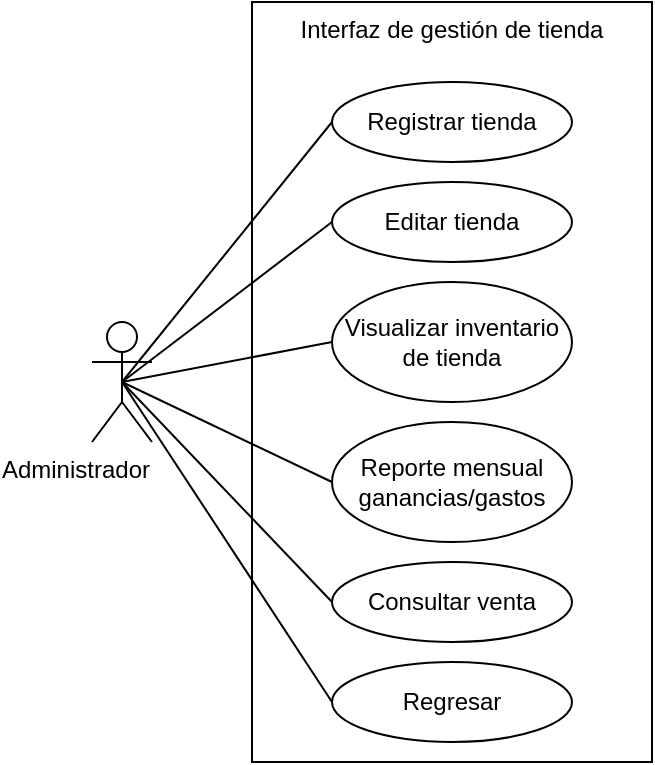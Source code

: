 <mxfile version="22.1.7" type="github">
  <diagram name="Página-1" id="5zGCKzqBrTAyiICmERQD">
    <mxGraphModel dx="1050" dy="522" grid="1" gridSize="10" guides="1" tooltips="1" connect="1" arrows="1" fold="1" page="1" pageScale="1" pageWidth="1169" pageHeight="827" math="0" shadow="0">
      <root>
        <mxCell id="0" />
        <mxCell id="1" parent="0" />
        <mxCell id="-1pCVeiDUaxidrH_djaG-1" value="Administrador" style="shape=umlActor;verticalLabelPosition=bottom;verticalAlign=top;html=1;outlineConnect=0;fillColor=none;align=right;" parent="1" vertex="1">
          <mxGeometry x="200" y="200" width="30" height="60" as="geometry" />
        </mxCell>
        <mxCell id="-1pCVeiDUaxidrH_djaG-2" value="Interfaz de gestión de tienda" style="rounded=0;whiteSpace=wrap;html=1;fillColor=none;verticalAlign=top;" parent="1" vertex="1">
          <mxGeometry x="280" y="40" width="200" height="380" as="geometry" />
        </mxCell>
        <mxCell id="-1pCVeiDUaxidrH_djaG-3" value="Editar tienda" style="ellipse;whiteSpace=wrap;html=1;fillColor=none;" parent="1" vertex="1">
          <mxGeometry x="320" y="130" width="120" height="40" as="geometry" />
        </mxCell>
        <mxCell id="-1pCVeiDUaxidrH_djaG-4" value="Registrar tienda" style="ellipse;whiteSpace=wrap;html=1;fillColor=none;" parent="1" vertex="1">
          <mxGeometry x="320" y="80" width="120" height="40" as="geometry" />
        </mxCell>
        <mxCell id="-1pCVeiDUaxidrH_djaG-5" value="Visualizar inventario de tienda" style="ellipse;whiteSpace=wrap;html=1;fillColor=none;verticalAlign=middle;" parent="1" vertex="1">
          <mxGeometry x="320" y="180" width="120" height="60" as="geometry" />
        </mxCell>
        <mxCell id="-1pCVeiDUaxidrH_djaG-6" value="Reporte mensual ganancias/gastos" style="ellipse;whiteSpace=wrap;html=1;fillColor=none;" parent="1" vertex="1">
          <mxGeometry x="320" y="250" width="120" height="60" as="geometry" />
        </mxCell>
        <mxCell id="-1pCVeiDUaxidrH_djaG-8" value="Consultar venta" style="ellipse;whiteSpace=wrap;html=1;fillColor=none;" parent="1" vertex="1">
          <mxGeometry x="320" y="320" width="120" height="40" as="geometry" />
        </mxCell>
        <mxCell id="-1pCVeiDUaxidrH_djaG-10" value="Regresar" style="ellipse;whiteSpace=wrap;html=1;fillColor=none;" parent="1" vertex="1">
          <mxGeometry x="320" y="370" width="120" height="40" as="geometry" />
        </mxCell>
        <mxCell id="-1pCVeiDUaxidrH_djaG-11" value="" style="endArrow=none;html=1;rounded=0;exitX=0.5;exitY=0.5;exitDx=0;exitDy=0;exitPerimeter=0;entryX=0;entryY=0.5;entryDx=0;entryDy=0;" parent="1" source="-1pCVeiDUaxidrH_djaG-1" target="-1pCVeiDUaxidrH_djaG-4" edge="1">
          <mxGeometry width="50" height="50" relative="1" as="geometry">
            <mxPoint x="210" y="150" as="sourcePoint" />
            <mxPoint x="260" y="100" as="targetPoint" />
          </mxGeometry>
        </mxCell>
        <mxCell id="-1pCVeiDUaxidrH_djaG-12" value="" style="endArrow=none;html=1;rounded=0;exitX=0.5;exitY=0.5;exitDx=0;exitDy=0;exitPerimeter=0;entryX=0;entryY=0.5;entryDx=0;entryDy=0;" parent="1" source="-1pCVeiDUaxidrH_djaG-1" target="-1pCVeiDUaxidrH_djaG-3" edge="1">
          <mxGeometry width="50" height="50" relative="1" as="geometry">
            <mxPoint x="225" y="240" as="sourcePoint" />
            <mxPoint x="330" y="80" as="targetPoint" />
          </mxGeometry>
        </mxCell>
        <mxCell id="-1pCVeiDUaxidrH_djaG-13" value="" style="endArrow=none;html=1;rounded=0;exitX=0.5;exitY=0.5;exitDx=0;exitDy=0;exitPerimeter=0;entryX=0;entryY=0.5;entryDx=0;entryDy=0;" parent="1" source="-1pCVeiDUaxidrH_djaG-1" target="-1pCVeiDUaxidrH_djaG-5" edge="1">
          <mxGeometry width="50" height="50" relative="1" as="geometry">
            <mxPoint x="225" y="240" as="sourcePoint" />
            <mxPoint x="330" y="130" as="targetPoint" />
          </mxGeometry>
        </mxCell>
        <mxCell id="-1pCVeiDUaxidrH_djaG-14" value="" style="endArrow=none;html=1;rounded=0;exitX=0.5;exitY=0.5;exitDx=0;exitDy=0;exitPerimeter=0;entryX=0;entryY=0.5;entryDx=0;entryDy=0;" parent="1" source="-1pCVeiDUaxidrH_djaG-1" target="-1pCVeiDUaxidrH_djaG-6" edge="1">
          <mxGeometry width="50" height="50" relative="1" as="geometry">
            <mxPoint x="225" y="240" as="sourcePoint" />
            <mxPoint x="330" y="190" as="targetPoint" />
          </mxGeometry>
        </mxCell>
        <mxCell id="-1pCVeiDUaxidrH_djaG-16" value="" style="endArrow=none;html=1;rounded=0;exitX=0.5;exitY=0.5;exitDx=0;exitDy=0;exitPerimeter=0;entryX=0;entryY=0.5;entryDx=0;entryDy=0;" parent="1" source="-1pCVeiDUaxidrH_djaG-1" target="-1pCVeiDUaxidrH_djaG-8" edge="1">
          <mxGeometry width="50" height="50" relative="1" as="geometry">
            <mxPoint x="225" y="240" as="sourcePoint" />
            <mxPoint x="330" y="320" as="targetPoint" />
          </mxGeometry>
        </mxCell>
        <mxCell id="-1pCVeiDUaxidrH_djaG-17" value="" style="endArrow=none;html=1;rounded=0;exitX=0.5;exitY=0.5;exitDx=0;exitDy=0;exitPerimeter=0;entryX=0;entryY=0.5;entryDx=0;entryDy=0;" parent="1" source="-1pCVeiDUaxidrH_djaG-1" target="-1pCVeiDUaxidrH_djaG-10" edge="1">
          <mxGeometry width="50" height="50" relative="1" as="geometry">
            <mxPoint x="225" y="240" as="sourcePoint" />
            <mxPoint x="330" y="370" as="targetPoint" />
          </mxGeometry>
        </mxCell>
      </root>
    </mxGraphModel>
  </diagram>
</mxfile>
